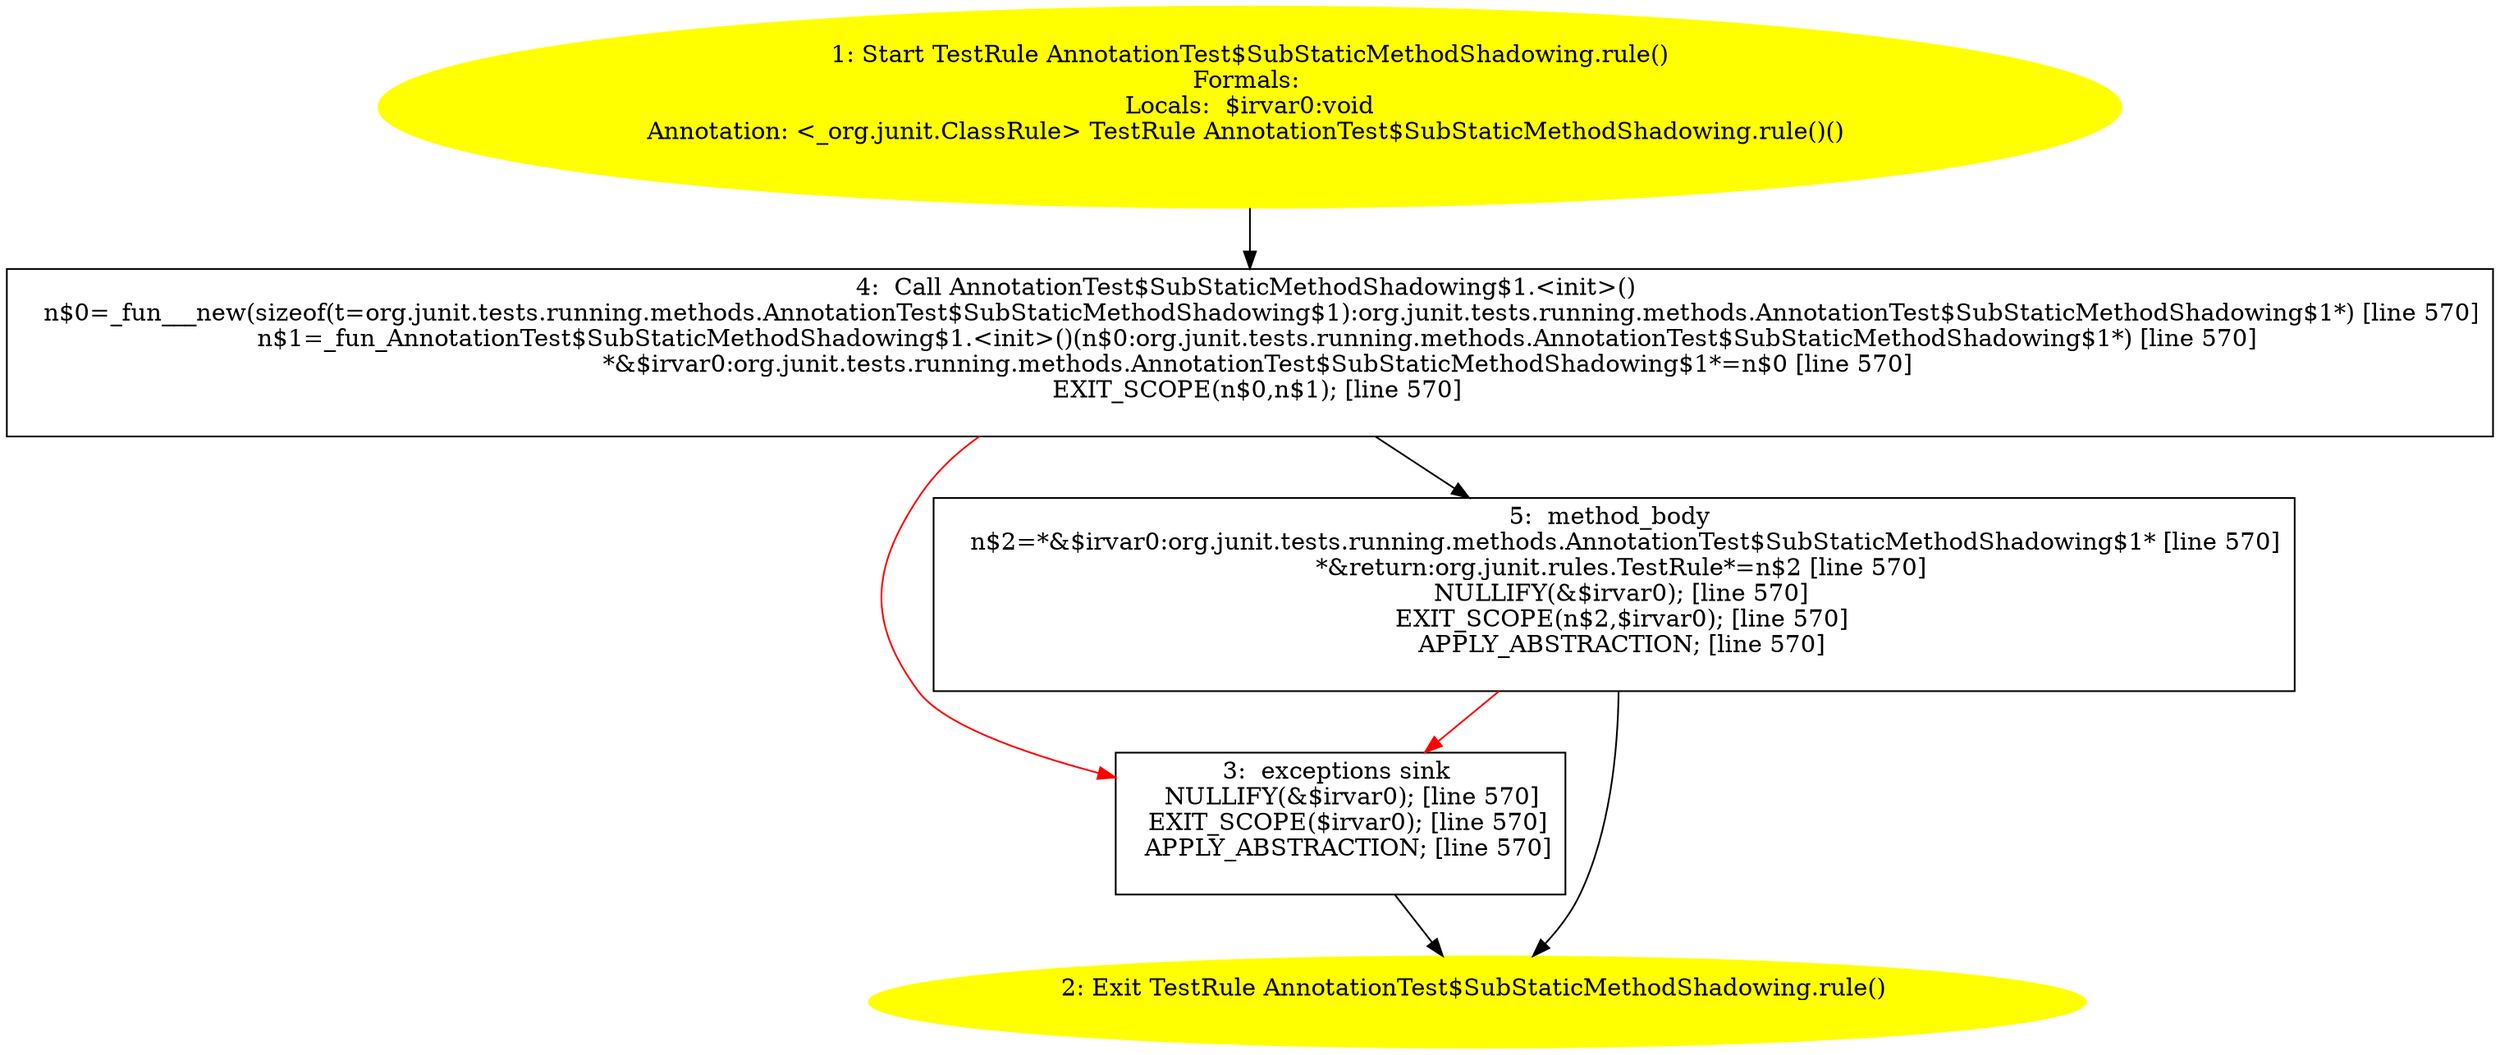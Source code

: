 /* @generated */
digraph cfg {
"org.junit.tests.running.methods.AnnotationTest$SubStaticMethodShadowing.rule():org.junit.rules.TestR.feb5591e7d9c2793323f902ce149ce04_1" [label="1: Start TestRule AnnotationTest$SubStaticMethodShadowing.rule()\nFormals: \nLocals:  $irvar0:void\nAnnotation: <_org.junit.ClassRule> TestRule AnnotationTest$SubStaticMethodShadowing.rule()() \n  " color=yellow style=filled]
	

	 "org.junit.tests.running.methods.AnnotationTest$SubStaticMethodShadowing.rule():org.junit.rules.TestR.feb5591e7d9c2793323f902ce149ce04_1" -> "org.junit.tests.running.methods.AnnotationTest$SubStaticMethodShadowing.rule():org.junit.rules.TestR.feb5591e7d9c2793323f902ce149ce04_4" ;
"org.junit.tests.running.methods.AnnotationTest$SubStaticMethodShadowing.rule():org.junit.rules.TestR.feb5591e7d9c2793323f902ce149ce04_2" [label="2: Exit TestRule AnnotationTest$SubStaticMethodShadowing.rule() \n  " color=yellow style=filled]
	

"org.junit.tests.running.methods.AnnotationTest$SubStaticMethodShadowing.rule():org.junit.rules.TestR.feb5591e7d9c2793323f902ce149ce04_3" [label="3:  exceptions sink \n   NULLIFY(&$irvar0); [line 570]\n  EXIT_SCOPE($irvar0); [line 570]\n  APPLY_ABSTRACTION; [line 570]\n " shape="box"]
	

	 "org.junit.tests.running.methods.AnnotationTest$SubStaticMethodShadowing.rule():org.junit.rules.TestR.feb5591e7d9c2793323f902ce149ce04_3" -> "org.junit.tests.running.methods.AnnotationTest$SubStaticMethodShadowing.rule():org.junit.rules.TestR.feb5591e7d9c2793323f902ce149ce04_2" ;
"org.junit.tests.running.methods.AnnotationTest$SubStaticMethodShadowing.rule():org.junit.rules.TestR.feb5591e7d9c2793323f902ce149ce04_4" [label="4:  Call AnnotationTest$SubStaticMethodShadowing$1.<init>() \n   n$0=_fun___new(sizeof(t=org.junit.tests.running.methods.AnnotationTest$SubStaticMethodShadowing$1):org.junit.tests.running.methods.AnnotationTest$SubStaticMethodShadowing$1*) [line 570]\n  n$1=_fun_AnnotationTest$SubStaticMethodShadowing$1.<init>()(n$0:org.junit.tests.running.methods.AnnotationTest$SubStaticMethodShadowing$1*) [line 570]\n  *&$irvar0:org.junit.tests.running.methods.AnnotationTest$SubStaticMethodShadowing$1*=n$0 [line 570]\n  EXIT_SCOPE(n$0,n$1); [line 570]\n " shape="box"]
	

	 "org.junit.tests.running.methods.AnnotationTest$SubStaticMethodShadowing.rule():org.junit.rules.TestR.feb5591e7d9c2793323f902ce149ce04_4" -> "org.junit.tests.running.methods.AnnotationTest$SubStaticMethodShadowing.rule():org.junit.rules.TestR.feb5591e7d9c2793323f902ce149ce04_5" ;
	 "org.junit.tests.running.methods.AnnotationTest$SubStaticMethodShadowing.rule():org.junit.rules.TestR.feb5591e7d9c2793323f902ce149ce04_4" -> "org.junit.tests.running.methods.AnnotationTest$SubStaticMethodShadowing.rule():org.junit.rules.TestR.feb5591e7d9c2793323f902ce149ce04_3" [color="red" ];
"org.junit.tests.running.methods.AnnotationTest$SubStaticMethodShadowing.rule():org.junit.rules.TestR.feb5591e7d9c2793323f902ce149ce04_5" [label="5:  method_body \n   n$2=*&$irvar0:org.junit.tests.running.methods.AnnotationTest$SubStaticMethodShadowing$1* [line 570]\n  *&return:org.junit.rules.TestRule*=n$2 [line 570]\n  NULLIFY(&$irvar0); [line 570]\n  EXIT_SCOPE(n$2,$irvar0); [line 570]\n  APPLY_ABSTRACTION; [line 570]\n " shape="box"]
	

	 "org.junit.tests.running.methods.AnnotationTest$SubStaticMethodShadowing.rule():org.junit.rules.TestR.feb5591e7d9c2793323f902ce149ce04_5" -> "org.junit.tests.running.methods.AnnotationTest$SubStaticMethodShadowing.rule():org.junit.rules.TestR.feb5591e7d9c2793323f902ce149ce04_2" ;
	 "org.junit.tests.running.methods.AnnotationTest$SubStaticMethodShadowing.rule():org.junit.rules.TestR.feb5591e7d9c2793323f902ce149ce04_5" -> "org.junit.tests.running.methods.AnnotationTest$SubStaticMethodShadowing.rule():org.junit.rules.TestR.feb5591e7d9c2793323f902ce149ce04_3" [color="red" ];
}
